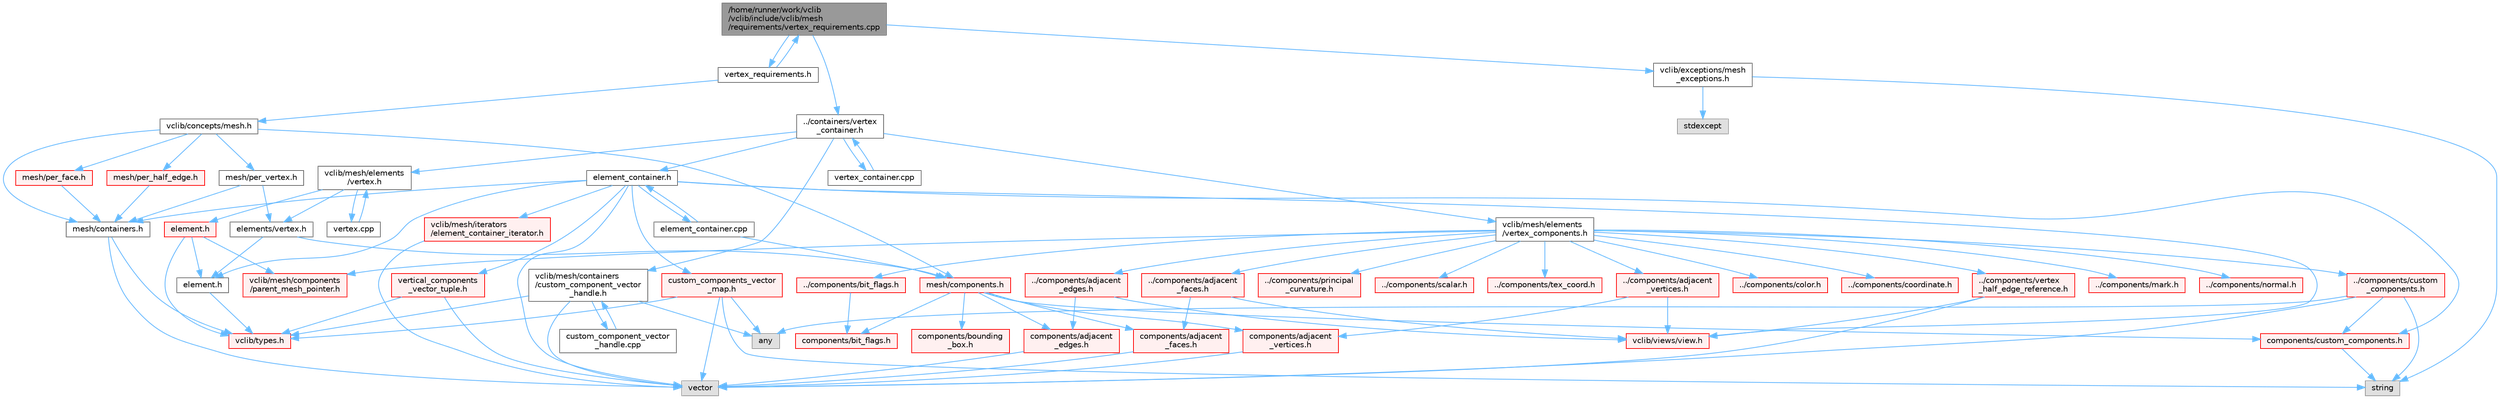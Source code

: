 digraph "/home/runner/work/vclib/vclib/include/vclib/mesh/requirements/vertex_requirements.cpp"
{
 // LATEX_PDF_SIZE
  bgcolor="transparent";
  edge [fontname=Helvetica,fontsize=10,labelfontname=Helvetica,labelfontsize=10];
  node [fontname=Helvetica,fontsize=10,shape=box,height=0.2,width=0.4];
  Node1 [label="/home/runner/work/vclib\l/vclib/include/vclib/mesh\l/requirements/vertex_requirements.cpp",height=0.2,width=0.4,color="gray40", fillcolor="grey60", style="filled", fontcolor="black",tooltip=" "];
  Node1 -> Node2 [color="steelblue1",style="solid"];
  Node2 [label="vertex_requirements.h",height=0.2,width=0.4,color="grey40", fillcolor="white", style="filled",URL="$vertex__requirements_8h.html",tooltip=" "];
  Node2 -> Node3 [color="steelblue1",style="solid"];
  Node3 [label="vclib/concepts/mesh.h",height=0.2,width=0.4,color="grey40", fillcolor="white", style="filled",URL="$concepts_2mesh_8h.html",tooltip=" "];
  Node3 -> Node4 [color="steelblue1",style="solid"];
  Node4 [label="mesh/components.h",height=0.2,width=0.4,color="red", fillcolor="#FFF0F0", style="filled",URL="$concepts_2mesh_2components_8h.html",tooltip=" "];
  Node4 -> Node5 [color="steelblue1",style="solid"];
  Node5 [label="components/adjacent\l_edges.h",height=0.2,width=0.4,color="red", fillcolor="#FFF0F0", style="filled",URL="$concepts_2mesh_2components_2adjacent__edges_8h.html",tooltip=" "];
  Node5 -> Node6 [color="steelblue1",style="solid"];
  Node6 [label="vector",height=0.2,width=0.4,color="grey60", fillcolor="#E0E0E0", style="filled",tooltip=" "];
  Node4 -> Node19 [color="steelblue1",style="solid"];
  Node19 [label="components/adjacent\l_faces.h",height=0.2,width=0.4,color="red", fillcolor="#FFF0F0", style="filled",URL="$concepts_2mesh_2components_2adjacent__faces_8h.html",tooltip=" "];
  Node19 -> Node6 [color="steelblue1",style="solid"];
  Node4 -> Node20 [color="steelblue1",style="solid"];
  Node20 [label="components/adjacent\l_vertices.h",height=0.2,width=0.4,color="red", fillcolor="#FFF0F0", style="filled",URL="$concepts_2mesh_2components_2adjacent__vertices_8h.html",tooltip=" "];
  Node20 -> Node6 [color="steelblue1",style="solid"];
  Node4 -> Node21 [color="steelblue1",style="solid"];
  Node21 [label="components/bit_flags.h",height=0.2,width=0.4,color="red", fillcolor="#FFF0F0", style="filled",URL="$concepts_2mesh_2components_2bit__flags_8h.html",tooltip=" "];
  Node4 -> Node22 [color="steelblue1",style="solid"];
  Node22 [label="components/bounding\l_box.h",height=0.2,width=0.4,color="red", fillcolor="#FFF0F0", style="filled",URL="$concepts_2mesh_2components_2bounding__box_8h.html",tooltip=" "];
  Node4 -> Node40 [color="steelblue1",style="solid"];
  Node40 [label="components/custom_components.h",height=0.2,width=0.4,color="red", fillcolor="#FFF0F0", style="filled",URL="$concepts_2mesh_2components_2custom__components_8h.html",tooltip=" "];
  Node40 -> Node41 [color="steelblue1",style="solid"];
  Node41 [label="string",height=0.2,width=0.4,color="grey60", fillcolor="#E0E0E0", style="filled",tooltip=" "];
  Node3 -> Node56 [color="steelblue1",style="solid"];
  Node56 [label="mesh/containers.h",height=0.2,width=0.4,color="grey40", fillcolor="white", style="filled",URL="$concepts_2mesh_2containers_8h.html",tooltip=" "];
  Node56 -> Node6 [color="steelblue1",style="solid"];
  Node56 -> Node8 [color="steelblue1",style="solid"];
  Node8 [label="vclib/types.h",height=0.2,width=0.4,color="red", fillcolor="#FFF0F0", style="filled",URL="$types_8h.html",tooltip=" "];
  Node3 -> Node57 [color="steelblue1",style="solid"];
  Node57 [label="mesh/per_face.h",height=0.2,width=0.4,color="red", fillcolor="#FFF0F0", style="filled",URL="$per__face_8h.html",tooltip=" "];
  Node57 -> Node56 [color="steelblue1",style="solid"];
  Node3 -> Node60 [color="steelblue1",style="solid"];
  Node60 [label="mesh/per_half_edge.h",height=0.2,width=0.4,color="red", fillcolor="#FFF0F0", style="filled",URL="$per__half__edge_8h.html",tooltip=" "];
  Node60 -> Node56 [color="steelblue1",style="solid"];
  Node3 -> Node62 [color="steelblue1",style="solid"];
  Node62 [label="mesh/per_vertex.h",height=0.2,width=0.4,color="grey40", fillcolor="white", style="filled",URL="$per__vertex_8h.html",tooltip=" "];
  Node62 -> Node56 [color="steelblue1",style="solid"];
  Node62 -> Node63 [color="steelblue1",style="solid"];
  Node63 [label="elements/vertex.h",height=0.2,width=0.4,color="grey40", fillcolor="white", style="filled",URL="$concepts_2mesh_2elements_2vertex_8h.html",tooltip=" "];
  Node63 -> Node4 [color="steelblue1",style="solid"];
  Node63 -> Node59 [color="steelblue1",style="solid"];
  Node59 [label="element.h",height=0.2,width=0.4,color="grey40", fillcolor="white", style="filled",URL="$concepts_2mesh_2elements_2element_8h.html",tooltip=" "];
  Node59 -> Node8 [color="steelblue1",style="solid"];
  Node2 -> Node1 [color="steelblue1",style="solid"];
  Node1 -> Node64 [color="steelblue1",style="solid"];
  Node64 [label="vclib/exceptions/mesh\l_exceptions.h",height=0.2,width=0.4,color="grey40", fillcolor="white", style="filled",URL="$mesh__exceptions_8h.html",tooltip=" "];
  Node64 -> Node65 [color="steelblue1",style="solid"];
  Node65 [label="stdexcept",height=0.2,width=0.4,color="grey60", fillcolor="#E0E0E0", style="filled",tooltip=" "];
  Node64 -> Node41 [color="steelblue1",style="solid"];
  Node1 -> Node66 [color="steelblue1",style="solid"];
  Node66 [label="../containers/vertex\l_container.h",height=0.2,width=0.4,color="grey40", fillcolor="white", style="filled",URL="$vertex__container_8h.html",tooltip=" "];
  Node66 -> Node67 [color="steelblue1",style="solid"];
  Node67 [label="vclib/mesh/containers\l/custom_component_vector\l_handle.h",height=0.2,width=0.4,color="grey40", fillcolor="white", style="filled",URL="$custom__component__vector__handle_8h.html",tooltip=" "];
  Node67 -> Node68 [color="steelblue1",style="solid"];
  Node68 [label="any",height=0.2,width=0.4,color="grey60", fillcolor="#E0E0E0", style="filled",tooltip=" "];
  Node67 -> Node6 [color="steelblue1",style="solid"];
  Node67 -> Node8 [color="steelblue1",style="solid"];
  Node67 -> Node69 [color="steelblue1",style="solid"];
  Node69 [label="custom_component_vector\l_handle.cpp",height=0.2,width=0.4,color="grey40", fillcolor="white", style="filled",URL="$custom__component__vector__handle_8cpp.html",tooltip=" "];
  Node69 -> Node67 [color="steelblue1",style="solid"];
  Node66 -> Node70 [color="steelblue1",style="solid"];
  Node70 [label="vclib/mesh/elements\l/vertex.h",height=0.2,width=0.4,color="grey40", fillcolor="white", style="filled",URL="$mesh_2elements_2vertex_8h.html",tooltip=" "];
  Node70 -> Node63 [color="steelblue1",style="solid"];
  Node70 -> Node71 [color="steelblue1",style="solid"];
  Node71 [label="element.h",height=0.2,width=0.4,color="red", fillcolor="#FFF0F0", style="filled",URL="$mesh_2elements_2element_8h.html",tooltip=" "];
  Node71 -> Node59 [color="steelblue1",style="solid"];
  Node71 -> Node72 [color="steelblue1",style="solid"];
  Node72 [label="vclib/mesh/components\l/parent_mesh_pointer.h",height=0.2,width=0.4,color="red", fillcolor="#FFF0F0", style="filled",URL="$parent__mesh__pointer_8h.html",tooltip=" "];
  Node71 -> Node8 [color="steelblue1",style="solid"];
  Node70 -> Node75 [color="steelblue1",style="solid"];
  Node75 [label="vertex.cpp",height=0.2,width=0.4,color="grey40", fillcolor="white", style="filled",URL="$vertex_8cpp.html",tooltip=" "];
  Node75 -> Node70 [color="steelblue1",style="solid"];
  Node66 -> Node76 [color="steelblue1",style="solid"];
  Node76 [label="vclib/mesh/elements\l/vertex_components.h",height=0.2,width=0.4,color="grey40", fillcolor="white", style="filled",URL="$vertex__components_8h.html",tooltip=" "];
  Node76 -> Node77 [color="steelblue1",style="solid"];
  Node77 [label="../components/adjacent\l_edges.h",height=0.2,width=0.4,color="red", fillcolor="#FFF0F0", style="filled",URL="$mesh_2components_2adjacent__edges_8h.html",tooltip=" "];
  Node77 -> Node5 [color="steelblue1",style="solid"];
  Node77 -> Node78 [color="steelblue1",style="solid"];
  Node78 [label="vclib/views/view.h",height=0.2,width=0.4,color="red", fillcolor="#FFF0F0", style="filled",URL="$view_8h.html",tooltip=" "];
  Node76 -> Node88 [color="steelblue1",style="solid"];
  Node88 [label="../components/adjacent\l_faces.h",height=0.2,width=0.4,color="red", fillcolor="#FFF0F0", style="filled",URL="$mesh_2components_2adjacent__faces_8h.html",tooltip=" "];
  Node88 -> Node19 [color="steelblue1",style="solid"];
  Node88 -> Node78 [color="steelblue1",style="solid"];
  Node76 -> Node90 [color="steelblue1",style="solid"];
  Node90 [label="../components/adjacent\l_vertices.h",height=0.2,width=0.4,color="red", fillcolor="#FFF0F0", style="filled",URL="$mesh_2components_2adjacent__vertices_8h.html",tooltip=" "];
  Node90 -> Node20 [color="steelblue1",style="solid"];
  Node90 -> Node78 [color="steelblue1",style="solid"];
  Node76 -> Node92 [color="steelblue1",style="solid"];
  Node92 [label="../components/bit_flags.h",height=0.2,width=0.4,color="red", fillcolor="#FFF0F0", style="filled",URL="$mesh_2components_2bit__flags_8h.html",tooltip=" "];
  Node92 -> Node21 [color="steelblue1",style="solid"];
  Node76 -> Node95 [color="steelblue1",style="solid"];
  Node95 [label="../components/color.h",height=0.2,width=0.4,color="red", fillcolor="#FFF0F0", style="filled",URL="$mesh_2components_2color_8h.html",tooltip=" "];
  Node76 -> Node97 [color="steelblue1",style="solid"];
  Node97 [label="../components/coordinate.h",height=0.2,width=0.4,color="red", fillcolor="#FFF0F0", style="filled",URL="$mesh_2components_2coordinate_8h.html",tooltip=" "];
  Node76 -> Node99 [color="steelblue1",style="solid"];
  Node99 [label="../components/custom\l_components.h",height=0.2,width=0.4,color="red", fillcolor="#FFF0F0", style="filled",URL="$mesh_2components_2custom__components_8h.html",tooltip=" "];
  Node99 -> Node68 [color="steelblue1",style="solid"];
  Node99 -> Node41 [color="steelblue1",style="solid"];
  Node99 -> Node6 [color="steelblue1",style="solid"];
  Node99 -> Node40 [color="steelblue1",style="solid"];
  Node76 -> Node104 [color="steelblue1",style="solid"];
  Node104 [label="../components/mark.h",height=0.2,width=0.4,color="red", fillcolor="#FFF0F0", style="filled",URL="$mesh_2components_2mark_8h.html",tooltip=" "];
  Node76 -> Node106 [color="steelblue1",style="solid"];
  Node106 [label="../components/normal.h",height=0.2,width=0.4,color="red", fillcolor="#FFF0F0", style="filled",URL="$mesh_2components_2normal_8h.html",tooltip=" "];
  Node76 -> Node72 [color="steelblue1",style="solid"];
  Node76 -> Node108 [color="steelblue1",style="solid"];
  Node108 [label="../components/principal\l_curvature.h",height=0.2,width=0.4,color="red", fillcolor="#FFF0F0", style="filled",URL="$mesh_2components_2principal__curvature_8h.html",tooltip=" "];
  Node76 -> Node112 [color="steelblue1",style="solid"];
  Node112 [label="../components/scalar.h",height=0.2,width=0.4,color="red", fillcolor="#FFF0F0", style="filled",URL="$mesh_2components_2scalar_8h.html",tooltip=" "];
  Node76 -> Node114 [color="steelblue1",style="solid"];
  Node114 [label="../components/vertex\l_half_edge_reference.h",height=0.2,width=0.4,color="red", fillcolor="#FFF0F0", style="filled",URL="$mesh_2components_2vertex__half__edge__reference_8h.html",tooltip=" "];
  Node114 -> Node6 [color="steelblue1",style="solid"];
  Node114 -> Node78 [color="steelblue1",style="solid"];
  Node76 -> Node120 [color="steelblue1",style="solid"];
  Node120 [label="../components/tex_coord.h",height=0.2,width=0.4,color="red", fillcolor="#FFF0F0", style="filled",URL="$mesh_2components_2tex__coord_8h.html",tooltip=" "];
  Node66 -> Node124 [color="steelblue1",style="solid"];
  Node124 [label="element_container.h",height=0.2,width=0.4,color="grey40", fillcolor="white", style="filled",URL="$element__container_8h.html",tooltip=" "];
  Node124 -> Node6 [color="steelblue1",style="solid"];
  Node124 -> Node40 [color="steelblue1",style="solid"];
  Node124 -> Node56 [color="steelblue1",style="solid"];
  Node124 -> Node59 [color="steelblue1",style="solid"];
  Node124 -> Node78 [color="steelblue1",style="solid"];
  Node124 -> Node125 [color="steelblue1",style="solid"];
  Node125 [label="vclib/mesh/iterators\l/element_container_iterator.h",height=0.2,width=0.4,color="red", fillcolor="#FFF0F0", style="filled",URL="$element__container__iterator_8h.html",tooltip=" "];
  Node125 -> Node6 [color="steelblue1",style="solid"];
  Node124 -> Node127 [color="steelblue1",style="solid"];
  Node127 [label="custom_components_vector\l_map.h",height=0.2,width=0.4,color="red", fillcolor="#FFF0F0", style="filled",URL="$custom__components__vector__map_8h.html",tooltip=" "];
  Node127 -> Node68 [color="steelblue1",style="solid"];
  Node127 -> Node41 [color="steelblue1",style="solid"];
  Node127 -> Node6 [color="steelblue1",style="solid"];
  Node127 -> Node8 [color="steelblue1",style="solid"];
  Node124 -> Node131 [color="steelblue1",style="solid"];
  Node131 [label="vertical_components\l_vector_tuple.h",height=0.2,width=0.4,color="red", fillcolor="#FFF0F0", style="filled",URL="$vertical__components__vector__tuple_8h.html",tooltip=" "];
  Node131 -> Node6 [color="steelblue1",style="solid"];
  Node131 -> Node8 [color="steelblue1",style="solid"];
  Node124 -> Node134 [color="steelblue1",style="solid"];
  Node134 [label="element_container.cpp",height=0.2,width=0.4,color="grey40", fillcolor="white", style="filled",URL="$element__container_8cpp.html",tooltip=" "];
  Node134 -> Node124 [color="steelblue1",style="solid"];
  Node134 -> Node4 [color="steelblue1",style="solid"];
  Node66 -> Node135 [color="steelblue1",style="solid"];
  Node135 [label="vertex_container.cpp",height=0.2,width=0.4,color="grey40", fillcolor="white", style="filled",URL="$vertex__container_8cpp.html",tooltip=" "];
  Node135 -> Node66 [color="steelblue1",style="solid"];
}
